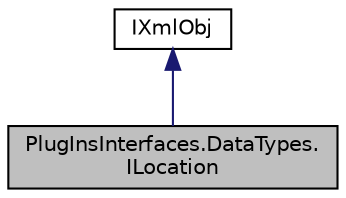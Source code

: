 digraph "PlugInsInterfaces.DataTypes.ILocation"
{
  edge [fontname="Helvetica",fontsize="10",labelfontname="Helvetica",labelfontsize="10"];
  node [fontname="Helvetica",fontsize="10",shape=record];
  Node1 [label="PlugInsInterfaces.DataTypes.\lILocation",height=0.2,width=0.4,color="black", fillcolor="grey75", style="filled" fontcolor="black"];
  Node2 -> Node1 [dir="back",color="midnightblue",fontsize="10",style="solid",fontname="Helvetica"];
  Node2 [label="IXmlObj",height=0.2,width=0.4,color="black", fillcolor="white", style="filled",URL="$interface_plug_ins_interfaces_1_1_data_types_1_1_i_xml_obj.html"];
}
